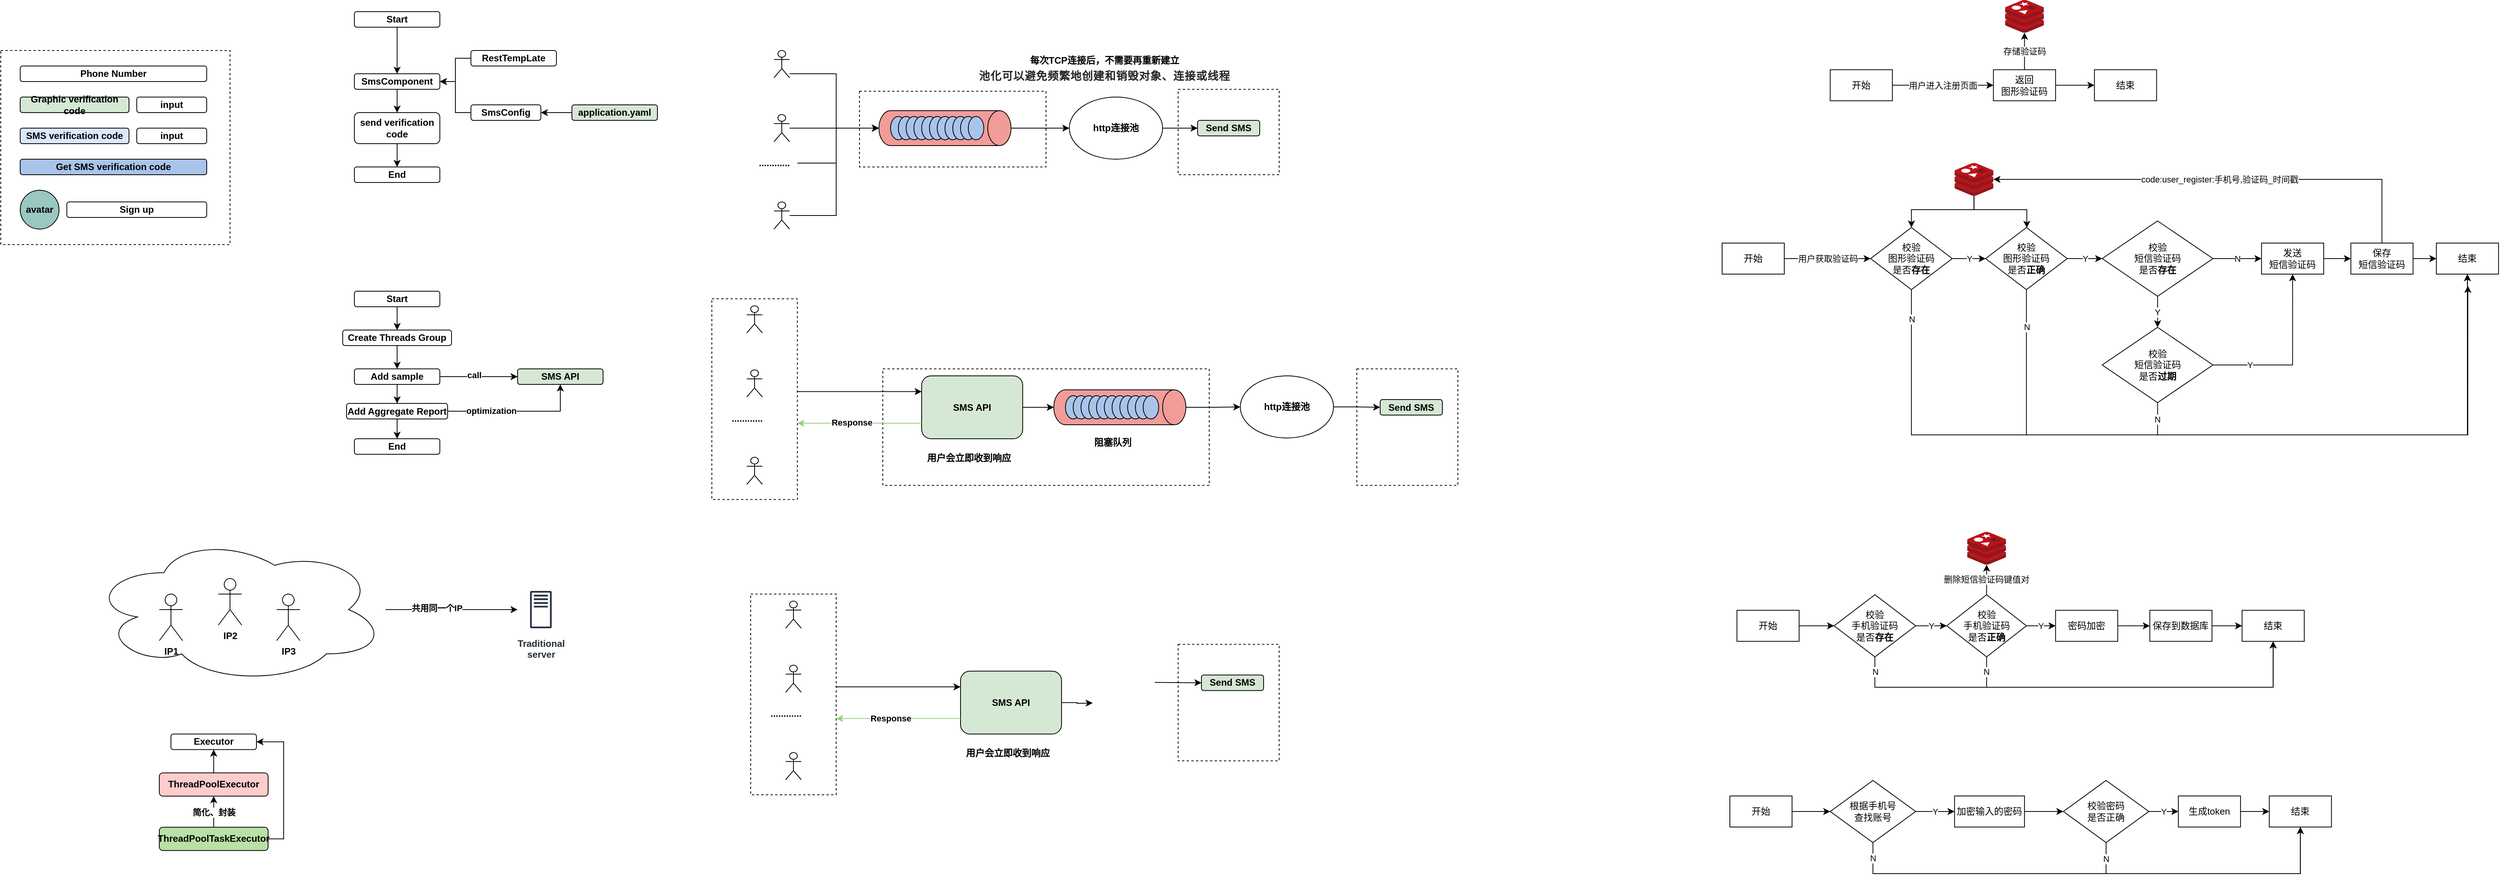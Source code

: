 <mxfile version="26.0.16">
  <diagram name="第 1 页" id="Zz2UkSPPmBgP0uOQ9zLd">
    <mxGraphModel dx="1509" dy="777" grid="1" gridSize="10" guides="1" tooltips="1" connect="1" arrows="1" fold="1" page="1" pageScale="1" pageWidth="2339" pageHeight="3300" math="0" shadow="0">
      <root>
        <mxCell id="0" />
        <mxCell id="1" parent="0" />
        <mxCell id="rMnkufj2_vgxVR4MSpcc-1" value="" style="rounded=0;whiteSpace=wrap;html=1;fillColor=none;dashed=1;fontStyle=1" vertex="1" parent="1">
          <mxGeometry x="1950" y="530" width="130" height="150" as="geometry" />
        </mxCell>
        <mxCell id="rMnkufj2_vgxVR4MSpcc-2" value="" style="rounded=0;whiteSpace=wrap;html=1;fillColor=none;dashed=1;fontStyle=1" vertex="1" parent="1">
          <mxGeometry x="1340" y="530" width="420" height="150" as="geometry" />
        </mxCell>
        <mxCell id="rMnkufj2_vgxVR4MSpcc-3" value="" style="rounded=0;whiteSpace=wrap;html=1;fillColor=none;dashed=1;fontStyle=1" vertex="1" parent="1">
          <mxGeometry x="1310" y="172.5" width="240" height="97.5" as="geometry" />
        </mxCell>
        <mxCell id="rMnkufj2_vgxVR4MSpcc-4" value="" style="rounded=0;whiteSpace=wrap;html=1;fillColor=none;dashed=1;fontStyle=1" vertex="1" parent="1">
          <mxGeometry x="205" y="120" width="295" height="250" as="geometry" />
        </mxCell>
        <mxCell id="rMnkufj2_vgxVR4MSpcc-5" value="Phone Number" style="rounded=1;whiteSpace=wrap;html=1;fillColor=none;fontStyle=1" vertex="1" parent="1">
          <mxGeometry x="230" y="140" width="240" height="20" as="geometry" />
        </mxCell>
        <mxCell id="rMnkufj2_vgxVR4MSpcc-6" value="SMS verification code" style="rounded=1;whiteSpace=wrap;html=1;fillColor=#dae8fc;strokeColor=#000000;fontStyle=1" vertex="1" parent="1">
          <mxGeometry x="230" y="220" width="140" height="20" as="geometry" />
        </mxCell>
        <mxCell id="rMnkufj2_vgxVR4MSpcc-7" value="input" style="rounded=1;whiteSpace=wrap;html=1;fillColor=none;fontStyle=1" vertex="1" parent="1">
          <mxGeometry x="380" y="180" width="90" height="20" as="geometry" />
        </mxCell>
        <mxCell id="rMnkufj2_vgxVR4MSpcc-8" value="Graphic verification code" style="rounded=1;whiteSpace=wrap;html=1;fillColor=#d5e8d4;strokeColor=#000000;fontStyle=1" vertex="1" parent="1">
          <mxGeometry x="230" y="180" width="140" height="20" as="geometry" />
        </mxCell>
        <mxCell id="rMnkufj2_vgxVR4MSpcc-9" value="input" style="rounded=1;whiteSpace=wrap;html=1;fillColor=none;fontStyle=1" vertex="1" parent="1">
          <mxGeometry x="380" y="220" width="90" height="20" as="geometry" />
        </mxCell>
        <mxCell id="rMnkufj2_vgxVR4MSpcc-10" value="Sign up" style="rounded=1;whiteSpace=wrap;html=1;fillColor=none;fontStyle=1" vertex="1" parent="1">
          <mxGeometry x="290" y="315" width="180" height="20" as="geometry" />
        </mxCell>
        <mxCell id="rMnkufj2_vgxVR4MSpcc-11" value="Get SMS verification code" style="rounded=1;whiteSpace=wrap;html=1;fillColor=#A9C4EB;fontStyle=1" vertex="1" parent="1">
          <mxGeometry x="230" y="260" width="240" height="20" as="geometry" />
        </mxCell>
        <mxCell id="rMnkufj2_vgxVR4MSpcc-12" value="avatar" style="ellipse;whiteSpace=wrap;html=1;aspect=fixed;fillColor=#9AC7BF;fontStyle=1" vertex="1" parent="1">
          <mxGeometry x="230" y="300" width="50" height="50" as="geometry" />
        </mxCell>
        <mxCell id="rMnkufj2_vgxVR4MSpcc-13" style="edgeStyle=orthogonalEdgeStyle;rounded=0;orthogonalLoop=1;jettySize=auto;html=1;entryX=1;entryY=0.5;entryDx=0;entryDy=0;fontStyle=1" edge="1" parent="1" source="rMnkufj2_vgxVR4MSpcc-14" target="rMnkufj2_vgxVR4MSpcc-18">
          <mxGeometry relative="1" as="geometry" />
        </mxCell>
        <mxCell id="rMnkufj2_vgxVR4MSpcc-14" value="application.yaml" style="rounded=1;whiteSpace=wrap;html=1;fillColor=#D5E8D4;fontStyle=1" vertex="1" parent="1">
          <mxGeometry x="940" y="190" width="110" height="20" as="geometry" />
        </mxCell>
        <mxCell id="rMnkufj2_vgxVR4MSpcc-15" style="edgeStyle=orthogonalEdgeStyle;rounded=0;orthogonalLoop=1;jettySize=auto;html=1;entryX=1;entryY=0.5;entryDx=0;entryDy=0;fontStyle=1" edge="1" parent="1" source="rMnkufj2_vgxVR4MSpcc-16" target="rMnkufj2_vgxVR4MSpcc-20">
          <mxGeometry relative="1" as="geometry" />
        </mxCell>
        <mxCell id="rMnkufj2_vgxVR4MSpcc-16" value="RestTempLate" style="rounded=1;whiteSpace=wrap;html=1;fillColor=none;fontStyle=1" vertex="1" parent="1">
          <mxGeometry x="810" y="120" width="110" height="20" as="geometry" />
        </mxCell>
        <mxCell id="rMnkufj2_vgxVR4MSpcc-17" style="edgeStyle=orthogonalEdgeStyle;rounded=0;orthogonalLoop=1;jettySize=auto;html=1;entryX=1;entryY=0.5;entryDx=0;entryDy=0;fontStyle=1" edge="1" parent="1" source="rMnkufj2_vgxVR4MSpcc-18" target="rMnkufj2_vgxVR4MSpcc-20">
          <mxGeometry relative="1" as="geometry" />
        </mxCell>
        <mxCell id="rMnkufj2_vgxVR4MSpcc-18" value="SmsConfig" style="rounded=1;whiteSpace=wrap;html=1;fillColor=none;fontStyle=1" vertex="1" parent="1">
          <mxGeometry x="810" y="190" width="90" height="20" as="geometry" />
        </mxCell>
        <mxCell id="rMnkufj2_vgxVR4MSpcc-19" style="edgeStyle=orthogonalEdgeStyle;rounded=0;orthogonalLoop=1;jettySize=auto;html=1;entryX=0.5;entryY=0;entryDx=0;entryDy=0;fontStyle=1" edge="1" parent="1" source="rMnkufj2_vgxVR4MSpcc-20" target="rMnkufj2_vgxVR4MSpcc-24">
          <mxGeometry relative="1" as="geometry" />
        </mxCell>
        <mxCell id="rMnkufj2_vgxVR4MSpcc-20" value="SmsComponent" style="rounded=1;whiteSpace=wrap;html=1;fillColor=none;fontStyle=1" vertex="1" parent="1">
          <mxGeometry x="660" y="150" width="110" height="20" as="geometry" />
        </mxCell>
        <mxCell id="rMnkufj2_vgxVR4MSpcc-21" style="edgeStyle=orthogonalEdgeStyle;rounded=0;orthogonalLoop=1;jettySize=auto;html=1;fontStyle=1" edge="1" parent="1" source="rMnkufj2_vgxVR4MSpcc-22" target="rMnkufj2_vgxVR4MSpcc-20">
          <mxGeometry relative="1" as="geometry" />
        </mxCell>
        <mxCell id="rMnkufj2_vgxVR4MSpcc-22" value="Start" style="rounded=1;whiteSpace=wrap;html=1;fillColor=none;fontStyle=1" vertex="1" parent="1">
          <mxGeometry x="660" y="70" width="110" height="20" as="geometry" />
        </mxCell>
        <mxCell id="rMnkufj2_vgxVR4MSpcc-23" style="edgeStyle=orthogonalEdgeStyle;rounded=0;orthogonalLoop=1;jettySize=auto;html=1;entryX=0.5;entryY=0;entryDx=0;entryDy=0;fontStyle=1" edge="1" parent="1" source="rMnkufj2_vgxVR4MSpcc-24" target="rMnkufj2_vgxVR4MSpcc-25">
          <mxGeometry relative="1" as="geometry" />
        </mxCell>
        <mxCell id="rMnkufj2_vgxVR4MSpcc-24" value="send verification code" style="rounded=1;whiteSpace=wrap;html=1;fillColor=none;fontStyle=1" vertex="1" parent="1">
          <mxGeometry x="660" y="200" width="110" height="40" as="geometry" />
        </mxCell>
        <mxCell id="rMnkufj2_vgxVR4MSpcc-25" value="End" style="rounded=1;whiteSpace=wrap;html=1;fillColor=none;fontStyle=1" vertex="1" parent="1">
          <mxGeometry x="660" y="270" width="110" height="20" as="geometry" />
        </mxCell>
        <mxCell id="rMnkufj2_vgxVR4MSpcc-26" style="edgeStyle=orthogonalEdgeStyle;rounded=0;orthogonalLoop=1;jettySize=auto;html=1;entryX=0.5;entryY=0;entryDx=0;entryDy=0;fontStyle=1" edge="1" parent="1" source="rMnkufj2_vgxVR4MSpcc-27" target="rMnkufj2_vgxVR4MSpcc-33">
          <mxGeometry relative="1" as="geometry" />
        </mxCell>
        <mxCell id="rMnkufj2_vgxVR4MSpcc-27" value="Create Threads Group" style="rounded=1;whiteSpace=wrap;html=1;fillColor=none;fontStyle=1" vertex="1" parent="1">
          <mxGeometry x="645" y="480" width="140" height="20" as="geometry" />
        </mxCell>
        <mxCell id="rMnkufj2_vgxVR4MSpcc-28" style="edgeStyle=orthogonalEdgeStyle;rounded=0;orthogonalLoop=1;jettySize=auto;html=1;fontStyle=1" edge="1" parent="1" source="rMnkufj2_vgxVR4MSpcc-29" target="rMnkufj2_vgxVR4MSpcc-27">
          <mxGeometry relative="1" as="geometry" />
        </mxCell>
        <mxCell id="rMnkufj2_vgxVR4MSpcc-29" value="Start" style="rounded=1;whiteSpace=wrap;html=1;fillColor=none;fontStyle=1" vertex="1" parent="1">
          <mxGeometry x="660" y="430" width="110" height="20" as="geometry" />
        </mxCell>
        <mxCell id="rMnkufj2_vgxVR4MSpcc-30" style="edgeStyle=orthogonalEdgeStyle;rounded=0;orthogonalLoop=1;jettySize=auto;html=1;entryX=0.5;entryY=0;entryDx=0;entryDy=0;fontStyle=1" edge="1" parent="1" source="rMnkufj2_vgxVR4MSpcc-33" target="rMnkufj2_vgxVR4MSpcc-37">
          <mxGeometry relative="1" as="geometry" />
        </mxCell>
        <mxCell id="rMnkufj2_vgxVR4MSpcc-31" style="edgeStyle=orthogonalEdgeStyle;rounded=0;orthogonalLoop=1;jettySize=auto;html=1;fontStyle=1" edge="1" parent="1" source="rMnkufj2_vgxVR4MSpcc-33" target="rMnkufj2_vgxVR4MSpcc-39">
          <mxGeometry relative="1" as="geometry" />
        </mxCell>
        <mxCell id="rMnkufj2_vgxVR4MSpcc-32" value="call" style="edgeLabel;html=1;align=center;verticalAlign=middle;resizable=0;points=[];fontStyle=1" vertex="1" connectable="0" parent="rMnkufj2_vgxVR4MSpcc-31">
          <mxGeometry x="-0.134" y="2" relative="1" as="geometry">
            <mxPoint as="offset" />
          </mxGeometry>
        </mxCell>
        <mxCell id="rMnkufj2_vgxVR4MSpcc-33" value="Add sample" style="rounded=1;whiteSpace=wrap;html=1;fillColor=none;fontStyle=1" vertex="1" parent="1">
          <mxGeometry x="660" y="530" width="110" height="20" as="geometry" />
        </mxCell>
        <mxCell id="rMnkufj2_vgxVR4MSpcc-34" style="edgeStyle=orthogonalEdgeStyle;rounded=0;orthogonalLoop=1;jettySize=auto;html=1;entryX=0.5;entryY=0;entryDx=0;entryDy=0;fontStyle=1" edge="1" parent="1" source="rMnkufj2_vgxVR4MSpcc-37" target="rMnkufj2_vgxVR4MSpcc-38">
          <mxGeometry relative="1" as="geometry" />
        </mxCell>
        <mxCell id="rMnkufj2_vgxVR4MSpcc-35" value="" style="edgeStyle=orthogonalEdgeStyle;rounded=0;orthogonalLoop=1;jettySize=auto;html=1;fontStyle=1" edge="1" parent="1" source="rMnkufj2_vgxVR4MSpcc-37" target="rMnkufj2_vgxVR4MSpcc-39">
          <mxGeometry relative="1" as="geometry" />
        </mxCell>
        <mxCell id="rMnkufj2_vgxVR4MSpcc-36" value="optimization" style="edgeLabel;html=1;align=center;verticalAlign=middle;resizable=0;points=[];fontStyle=1" vertex="1" connectable="0" parent="rMnkufj2_vgxVR4MSpcc-35">
          <mxGeometry x="-0.377" y="1" relative="1" as="geometry">
            <mxPoint as="offset" />
          </mxGeometry>
        </mxCell>
        <mxCell id="rMnkufj2_vgxVR4MSpcc-37" value="Add Aggregate Report" style="rounded=1;whiteSpace=wrap;html=1;fillColor=none;fontStyle=1" vertex="1" parent="1">
          <mxGeometry x="650" y="574.5" width="130" height="20" as="geometry" />
        </mxCell>
        <mxCell id="rMnkufj2_vgxVR4MSpcc-38" value="End" style="rounded=1;whiteSpace=wrap;html=1;fillColor=none;fontStyle=1" vertex="1" parent="1">
          <mxGeometry x="660" y="620" width="110" height="20" as="geometry" />
        </mxCell>
        <mxCell id="rMnkufj2_vgxVR4MSpcc-39" value="SMS API" style="rounded=1;whiteSpace=wrap;html=1;fillColor=#D5E8D4;fontStyle=1" vertex="1" parent="1">
          <mxGeometry x="870" y="530" width="110" height="20" as="geometry" />
        </mxCell>
        <mxCell id="rMnkufj2_vgxVR4MSpcc-40" style="edgeStyle=orthogonalEdgeStyle;rounded=0;orthogonalLoop=1;jettySize=auto;html=1;entryX=0;entryY=0.5;entryDx=0;entryDy=0;fontStyle=1" edge="1" parent="1" source="rMnkufj2_vgxVR4MSpcc-41" target="rMnkufj2_vgxVR4MSpcc-98">
          <mxGeometry relative="1" as="geometry" />
        </mxCell>
        <mxCell id="rMnkufj2_vgxVR4MSpcc-41" value="" style="shape=cylinder3;whiteSpace=wrap;html=1;boundedLbl=1;backgroundOutline=1;size=15;rotation=90;fillColor=#F19C99;fontStyle=1" vertex="1" parent="1">
          <mxGeometry x="1397.5" y="135" width="45" height="170" as="geometry" />
        </mxCell>
        <mxCell id="rMnkufj2_vgxVR4MSpcc-42" value="" style="ellipse;whiteSpace=wrap;html=1;fillColor=#A9C4EB;fontStyle=1" vertex="1" parent="1">
          <mxGeometry x="1350" y="205" width="20" height="30" as="geometry" />
        </mxCell>
        <mxCell id="rMnkufj2_vgxVR4MSpcc-43" value="" style="ellipse;whiteSpace=wrap;html=1;fillColor=#A9C4EB;fontStyle=1" vertex="1" parent="1">
          <mxGeometry x="1360" y="205" width="20" height="30" as="geometry" />
        </mxCell>
        <mxCell id="rMnkufj2_vgxVR4MSpcc-44" value="" style="ellipse;whiteSpace=wrap;html=1;fillColor=#A9C4EB;fontStyle=1" vertex="1" parent="1">
          <mxGeometry x="1370" y="205" width="20" height="30" as="geometry" />
        </mxCell>
        <mxCell id="rMnkufj2_vgxVR4MSpcc-45" value="" style="ellipse;whiteSpace=wrap;html=1;fillColor=#A9C4EB;fontStyle=1" vertex="1" parent="1">
          <mxGeometry x="1380" y="205" width="20" height="30" as="geometry" />
        </mxCell>
        <mxCell id="rMnkufj2_vgxVR4MSpcc-46" value="" style="ellipse;whiteSpace=wrap;html=1;fillColor=#A9C4EB;fontStyle=1" vertex="1" parent="1">
          <mxGeometry x="1390" y="205" width="20" height="30" as="geometry" />
        </mxCell>
        <mxCell id="rMnkufj2_vgxVR4MSpcc-47" value="" style="ellipse;whiteSpace=wrap;html=1;fillColor=#A9C4EB;fontStyle=1" vertex="1" parent="1">
          <mxGeometry x="1400" y="205" width="20" height="30" as="geometry" />
        </mxCell>
        <mxCell id="rMnkufj2_vgxVR4MSpcc-48" value="" style="ellipse;whiteSpace=wrap;html=1;fillColor=#A9C4EB;fontStyle=1" vertex="1" parent="1">
          <mxGeometry x="1410" y="205" width="20" height="30" as="geometry" />
        </mxCell>
        <mxCell id="rMnkufj2_vgxVR4MSpcc-49" value="" style="shape=umlActor;verticalLabelPosition=bottom;verticalAlign=top;html=1;outlineConnect=0;fontStyle=1" vertex="1" parent="1">
          <mxGeometry x="1200" y="202.5" width="20" height="35" as="geometry" />
        </mxCell>
        <mxCell id="rMnkufj2_vgxVR4MSpcc-50" value="" style="shape=umlActor;verticalLabelPosition=bottom;verticalAlign=top;html=1;outlineConnect=0;fontStyle=1" vertex="1" parent="1">
          <mxGeometry x="1200" y="315" width="20" height="35" as="geometry" />
        </mxCell>
        <mxCell id="rMnkufj2_vgxVR4MSpcc-51" value="&lt;span&gt;............&lt;/span&gt;" style="text;html=1;align=center;verticalAlign=middle;resizable=0;points=[];autosize=1;strokeColor=none;fillColor=none;fontStyle=1" vertex="1" parent="1">
          <mxGeometry x="1170" y="250" width="60" height="30" as="geometry" />
        </mxCell>
        <mxCell id="rMnkufj2_vgxVR4MSpcc-52" value="" style="shape=umlActor;verticalLabelPosition=bottom;verticalAlign=top;html=1;outlineConnect=0;fontStyle=1" vertex="1" parent="1">
          <mxGeometry x="1200" y="120" width="20" height="35" as="geometry" />
        </mxCell>
        <mxCell id="rMnkufj2_vgxVR4MSpcc-53" style="edgeStyle=orthogonalEdgeStyle;rounded=0;orthogonalLoop=1;jettySize=auto;html=1;entryX=0.5;entryY=1;entryDx=0;entryDy=0;entryPerimeter=0;fontStyle=1" edge="1" parent="1" source="rMnkufj2_vgxVR4MSpcc-52" target="rMnkufj2_vgxVR4MSpcc-41">
          <mxGeometry relative="1" as="geometry">
            <Array as="points">
              <mxPoint x="1280" y="150" />
              <mxPoint x="1280" y="220" />
            </Array>
          </mxGeometry>
        </mxCell>
        <mxCell id="rMnkufj2_vgxVR4MSpcc-54" style="edgeStyle=orthogonalEdgeStyle;rounded=0;orthogonalLoop=1;jettySize=auto;html=1;entryX=0.5;entryY=1;entryDx=0;entryDy=0;entryPerimeter=0;fontStyle=1" edge="1" parent="1" source="rMnkufj2_vgxVR4MSpcc-49" target="rMnkufj2_vgxVR4MSpcc-41">
          <mxGeometry relative="1" as="geometry" />
        </mxCell>
        <mxCell id="rMnkufj2_vgxVR4MSpcc-55" style="edgeStyle=orthogonalEdgeStyle;rounded=0;orthogonalLoop=1;jettySize=auto;html=1;entryX=0.5;entryY=1;entryDx=0;entryDy=0;entryPerimeter=0;fontStyle=1" edge="1" parent="1" source="rMnkufj2_vgxVR4MSpcc-50" target="rMnkufj2_vgxVR4MSpcc-41">
          <mxGeometry relative="1" as="geometry">
            <Array as="points">
              <mxPoint x="1280" y="333" />
              <mxPoint x="1280" y="220" />
            </Array>
          </mxGeometry>
        </mxCell>
        <mxCell id="rMnkufj2_vgxVR4MSpcc-56" value="" style="ellipse;whiteSpace=wrap;html=1;fillColor=#A9C4EB;fontStyle=1" vertex="1" parent="1">
          <mxGeometry x="1420" y="205" width="20" height="30" as="geometry" />
        </mxCell>
        <mxCell id="rMnkufj2_vgxVR4MSpcc-57" value="" style="ellipse;whiteSpace=wrap;html=1;fillColor=#A9C4EB;fontStyle=1" vertex="1" parent="1">
          <mxGeometry x="1430" y="205" width="20" height="30" as="geometry" />
        </mxCell>
        <mxCell id="rMnkufj2_vgxVR4MSpcc-58" value="" style="ellipse;whiteSpace=wrap;html=1;fillColor=#A9C4EB;fontStyle=1" vertex="1" parent="1">
          <mxGeometry x="1440" y="205" width="20" height="30" as="geometry" />
        </mxCell>
        <mxCell id="rMnkufj2_vgxVR4MSpcc-59" value="" style="ellipse;whiteSpace=wrap;html=1;fillColor=#A9C4EB;fontStyle=1" vertex="1" parent="1">
          <mxGeometry x="1450" y="205" width="20" height="30" as="geometry" />
        </mxCell>
        <mxCell id="rMnkufj2_vgxVR4MSpcc-60" style="edgeStyle=orthogonalEdgeStyle;rounded=0;orthogonalLoop=1;jettySize=auto;html=1;entryX=0.5;entryY=1;entryDx=0;entryDy=0;entryPerimeter=0;fontStyle=1" edge="1" parent="1" source="rMnkufj2_vgxVR4MSpcc-51" target="rMnkufj2_vgxVR4MSpcc-41">
          <mxGeometry relative="1" as="geometry">
            <Array as="points">
              <mxPoint x="1280" y="265" />
              <mxPoint x="1280" y="220" />
            </Array>
          </mxGeometry>
        </mxCell>
        <mxCell id="rMnkufj2_vgxVR4MSpcc-61" value="Send SMS" style="rounded=1;whiteSpace=wrap;html=1;fillColor=#D5E8D4;fontStyle=1" vertex="1" parent="1">
          <mxGeometry x="1980" y="569.5" width="80" height="20" as="geometry" />
        </mxCell>
        <mxCell id="rMnkufj2_vgxVR4MSpcc-62" value="SMS API" style="rounded=1;whiteSpace=wrap;html=1;fillColor=#D5E8D4;fontStyle=1" vertex="1" parent="1">
          <mxGeometry x="1390" y="539" width="130" height="81" as="geometry" />
        </mxCell>
        <mxCell id="rMnkufj2_vgxVR4MSpcc-63" value="" style="group;fontStyle=1" vertex="1" connectable="0" parent="1">
          <mxGeometry x="1560" y="557" width="170" height="45" as="geometry" />
        </mxCell>
        <mxCell id="rMnkufj2_vgxVR4MSpcc-64" value="" style="shape=cylinder3;whiteSpace=wrap;html=1;boundedLbl=1;backgroundOutline=1;size=15;rotation=90;fillColor=#F19C99;fontStyle=1" vertex="1" parent="rMnkufj2_vgxVR4MSpcc-63">
          <mxGeometry x="62.5" y="-62.5" width="45" height="170" as="geometry" />
        </mxCell>
        <mxCell id="rMnkufj2_vgxVR4MSpcc-65" value="" style="ellipse;whiteSpace=wrap;html=1;fillColor=#A9C4EB;fontStyle=1" vertex="1" parent="rMnkufj2_vgxVR4MSpcc-63">
          <mxGeometry x="15" y="7.5" width="20" height="30" as="geometry" />
        </mxCell>
        <mxCell id="rMnkufj2_vgxVR4MSpcc-66" value="" style="ellipse;whiteSpace=wrap;html=1;fillColor=#A9C4EB;fontStyle=1" vertex="1" parent="rMnkufj2_vgxVR4MSpcc-63">
          <mxGeometry x="25" y="7.5" width="20" height="30" as="geometry" />
        </mxCell>
        <mxCell id="rMnkufj2_vgxVR4MSpcc-67" value="" style="ellipse;whiteSpace=wrap;html=1;fillColor=#A9C4EB;fontStyle=1" vertex="1" parent="rMnkufj2_vgxVR4MSpcc-63">
          <mxGeometry x="35" y="7.5" width="20" height="30" as="geometry" />
        </mxCell>
        <mxCell id="rMnkufj2_vgxVR4MSpcc-68" value="" style="ellipse;whiteSpace=wrap;html=1;fillColor=#A9C4EB;fontStyle=1" vertex="1" parent="rMnkufj2_vgxVR4MSpcc-63">
          <mxGeometry x="45" y="7.5" width="20" height="30" as="geometry" />
        </mxCell>
        <mxCell id="rMnkufj2_vgxVR4MSpcc-69" value="" style="ellipse;whiteSpace=wrap;html=1;fillColor=#A9C4EB;fontStyle=1" vertex="1" parent="rMnkufj2_vgxVR4MSpcc-63">
          <mxGeometry x="55" y="7.5" width="20" height="30" as="geometry" />
        </mxCell>
        <mxCell id="rMnkufj2_vgxVR4MSpcc-70" value="" style="ellipse;whiteSpace=wrap;html=1;fillColor=#A9C4EB;fontStyle=1" vertex="1" parent="rMnkufj2_vgxVR4MSpcc-63">
          <mxGeometry x="65" y="7.5" width="20" height="30" as="geometry" />
        </mxCell>
        <mxCell id="rMnkufj2_vgxVR4MSpcc-71" value="" style="ellipse;whiteSpace=wrap;html=1;fillColor=#A9C4EB;fontStyle=1" vertex="1" parent="rMnkufj2_vgxVR4MSpcc-63">
          <mxGeometry x="75" y="7.5" width="20" height="30" as="geometry" />
        </mxCell>
        <mxCell id="rMnkufj2_vgxVR4MSpcc-72" value="" style="ellipse;whiteSpace=wrap;html=1;fillColor=#A9C4EB;fontStyle=1" vertex="1" parent="rMnkufj2_vgxVR4MSpcc-63">
          <mxGeometry x="85" y="7.5" width="20" height="30" as="geometry" />
        </mxCell>
        <mxCell id="rMnkufj2_vgxVR4MSpcc-73" value="" style="ellipse;whiteSpace=wrap;html=1;fillColor=#A9C4EB;fontStyle=1" vertex="1" parent="rMnkufj2_vgxVR4MSpcc-63">
          <mxGeometry x="95" y="7.5" width="20" height="30" as="geometry" />
        </mxCell>
        <mxCell id="rMnkufj2_vgxVR4MSpcc-74" value="" style="ellipse;whiteSpace=wrap;html=1;fillColor=#A9C4EB;fontStyle=1" vertex="1" parent="rMnkufj2_vgxVR4MSpcc-63">
          <mxGeometry x="105" y="7.5" width="20" height="30" as="geometry" />
        </mxCell>
        <mxCell id="rMnkufj2_vgxVR4MSpcc-75" value="" style="ellipse;whiteSpace=wrap;html=1;fillColor=#A9C4EB;fontStyle=1" vertex="1" parent="rMnkufj2_vgxVR4MSpcc-63">
          <mxGeometry x="115" y="7.5" width="20" height="30" as="geometry" />
        </mxCell>
        <mxCell id="rMnkufj2_vgxVR4MSpcc-76" value="" style="group;fontStyle=1" vertex="1" connectable="0" parent="1">
          <mxGeometry x="1120" y="439.75" width="110" height="258.5" as="geometry" />
        </mxCell>
        <mxCell id="rMnkufj2_vgxVR4MSpcc-77" value="" style="shape=umlActor;verticalLabelPosition=bottom;verticalAlign=top;html=1;outlineConnect=0;fontStyle=1" vertex="1" parent="rMnkufj2_vgxVR4MSpcc-76">
          <mxGeometry x="45" y="91.5" width="20" height="35" as="geometry" />
        </mxCell>
        <mxCell id="rMnkufj2_vgxVR4MSpcc-78" value="" style="shape=umlActor;verticalLabelPosition=bottom;verticalAlign=top;html=1;outlineConnect=0;fontStyle=1" vertex="1" parent="rMnkufj2_vgxVR4MSpcc-76">
          <mxGeometry x="45" y="204" width="20" height="35" as="geometry" />
        </mxCell>
        <mxCell id="rMnkufj2_vgxVR4MSpcc-79" value="&lt;span&gt;............&lt;/span&gt;" style="text;html=1;align=center;verticalAlign=middle;resizable=0;points=[];autosize=1;strokeColor=none;fillColor=none;fontStyle=1" vertex="1" parent="rMnkufj2_vgxVR4MSpcc-76">
          <mxGeometry x="15" y="139" width="60" height="30" as="geometry" />
        </mxCell>
        <mxCell id="rMnkufj2_vgxVR4MSpcc-80" value="" style="shape=umlActor;verticalLabelPosition=bottom;verticalAlign=top;html=1;outlineConnect=0;fontStyle=1" vertex="1" parent="rMnkufj2_vgxVR4MSpcc-76">
          <mxGeometry x="45" y="9" width="20" height="35" as="geometry" />
        </mxCell>
        <mxCell id="rMnkufj2_vgxVR4MSpcc-81" value="" style="rounded=0;whiteSpace=wrap;html=1;fillColor=none;dashed=1;fontStyle=1" vertex="1" parent="rMnkufj2_vgxVR4MSpcc-76">
          <mxGeometry width="110" height="258.5" as="geometry" />
        </mxCell>
        <mxCell id="rMnkufj2_vgxVR4MSpcc-82" style="edgeStyle=orthogonalEdgeStyle;rounded=0;orthogonalLoop=1;jettySize=auto;html=1;entryX=0;entryY=0.25;entryDx=0;entryDy=0;fontStyle=1" edge="1" parent="1" source="rMnkufj2_vgxVR4MSpcc-81" target="rMnkufj2_vgxVR4MSpcc-62">
          <mxGeometry relative="1" as="geometry">
            <Array as="points">
              <mxPoint x="1310" y="560" />
            </Array>
          </mxGeometry>
        </mxCell>
        <mxCell id="rMnkufj2_vgxVR4MSpcc-83" style="edgeStyle=orthogonalEdgeStyle;rounded=0;orthogonalLoop=1;jettySize=auto;html=1;strokeColor=#97D077;fontStyle=1" edge="1" parent="1" source="rMnkufj2_vgxVR4MSpcc-62">
          <mxGeometry relative="1" as="geometry">
            <mxPoint x="1230" y="600" as="targetPoint" />
            <Array as="points">
              <mxPoint x="1230" y="600" />
            </Array>
          </mxGeometry>
        </mxCell>
        <mxCell id="rMnkufj2_vgxVR4MSpcc-84" value="Response" style="edgeLabel;html=1;align=center;verticalAlign=middle;resizable=0;points=[];fontStyle=1" vertex="1" connectable="0" parent="rMnkufj2_vgxVR4MSpcc-83">
          <mxGeometry x="0.134" y="-1" relative="1" as="geometry">
            <mxPoint as="offset" />
          </mxGeometry>
        </mxCell>
        <mxCell id="rMnkufj2_vgxVR4MSpcc-85" value="用户会立即收到响应" style="text;html=1;align=left;verticalAlign=middle;resizable=0;points=[];autosize=1;strokeColor=none;fillColor=none;fontStyle=1" vertex="1" parent="1">
          <mxGeometry x="1395" y="630" width="130" height="30" as="geometry" />
        </mxCell>
        <mxCell id="rMnkufj2_vgxVR4MSpcc-86" style="edgeStyle=orthogonalEdgeStyle;rounded=0;orthogonalLoop=1;jettySize=auto;html=1;entryX=0.5;entryY=1;entryDx=0;entryDy=0;entryPerimeter=0;fontStyle=1" edge="1" parent="1" source="rMnkufj2_vgxVR4MSpcc-62" target="rMnkufj2_vgxVR4MSpcc-64">
          <mxGeometry relative="1" as="geometry" />
        </mxCell>
        <mxCell id="rMnkufj2_vgxVR4MSpcc-87" value="阻塞队列" style="text;html=1;align=left;verticalAlign=middle;resizable=0;points=[];autosize=1;strokeColor=none;fillColor=none;fontStyle=1" vertex="1" parent="1">
          <mxGeometry x="1610" y="610" width="70" height="30" as="geometry" />
        </mxCell>
        <mxCell id="rMnkufj2_vgxVR4MSpcc-88" value="&lt;div class=&quot;lake-content&quot;&gt;&lt;span class=&quot;ne-text&quot;&gt;Executor&lt;/span&gt;&lt;/div&gt;" style="rounded=1;whiteSpace=wrap;html=1;fillColor=none;fontStyle=1" vertex="1" parent="1">
          <mxGeometry x="424" y="1000.25" width="110" height="20" as="geometry" />
        </mxCell>
        <mxCell id="rMnkufj2_vgxVR4MSpcc-89" value="" style="edgeStyle=orthogonalEdgeStyle;rounded=0;orthogonalLoop=1;jettySize=auto;html=1;fontStyle=1" edge="1" parent="1" source="rMnkufj2_vgxVR4MSpcc-92" target="rMnkufj2_vgxVR4MSpcc-94">
          <mxGeometry relative="1" as="geometry" />
        </mxCell>
        <mxCell id="rMnkufj2_vgxVR4MSpcc-90" value="简化、封装" style="edgeLabel;html=1;align=center;verticalAlign=middle;resizable=0;points=[];fontStyle=1" vertex="1" connectable="0" parent="rMnkufj2_vgxVR4MSpcc-89">
          <mxGeometry x="-0.017" relative="1" as="geometry">
            <mxPoint as="offset" />
          </mxGeometry>
        </mxCell>
        <mxCell id="rMnkufj2_vgxVR4MSpcc-91" style="edgeStyle=orthogonalEdgeStyle;rounded=0;orthogonalLoop=1;jettySize=auto;html=1;entryX=1;entryY=0.5;entryDx=0;entryDy=0;fontStyle=1" edge="1" parent="1" source="rMnkufj2_vgxVR4MSpcc-92" target="rMnkufj2_vgxVR4MSpcc-88">
          <mxGeometry relative="1" as="geometry">
            <Array as="points">
              <mxPoint x="569" y="1135.25" />
              <mxPoint x="569" y="1010.25" />
            </Array>
          </mxGeometry>
        </mxCell>
        <mxCell id="rMnkufj2_vgxVR4MSpcc-92" value="&lt;div class=&quot;lake-content&quot;&gt;&lt;div class=&quot;lake-content&quot;&gt;&lt;div class=&quot;lake-content&quot;&gt;&lt;span class=&quot;ne-text&quot;&gt;ThreadPoolTaskExecutor&lt;/span&gt;&lt;/div&gt;&lt;/div&gt;&lt;/div&gt;" style="rounded=1;whiteSpace=wrap;html=1;fillColor=#B9E0A5;fontStyle=1" vertex="1" parent="1">
          <mxGeometry x="409" y="1120.25" width="140" height="30" as="geometry" />
        </mxCell>
        <mxCell id="rMnkufj2_vgxVR4MSpcc-93" value="" style="edgeStyle=orthogonalEdgeStyle;rounded=0;orthogonalLoop=1;jettySize=auto;html=1;fontStyle=1" edge="1" parent="1" source="rMnkufj2_vgxVR4MSpcc-94" target="rMnkufj2_vgxVR4MSpcc-88">
          <mxGeometry relative="1" as="geometry" />
        </mxCell>
        <mxCell id="rMnkufj2_vgxVR4MSpcc-94" value="&lt;div class=&quot;lake-content&quot;&gt;&lt;div class=&quot;lake-content&quot;&gt;&lt;span class=&quot;ne-text&quot;&gt;ThreadPoolExecutor&lt;/span&gt;&lt;/div&gt;&lt;/div&gt;" style="rounded=1;whiteSpace=wrap;html=1;fillColor=#FFCCCC;fontStyle=1" vertex="1" parent="1">
          <mxGeometry x="409" y="1050.25" width="140" height="30" as="geometry" />
        </mxCell>
        <mxCell id="rMnkufj2_vgxVR4MSpcc-95" value="" style="rounded=0;whiteSpace=wrap;html=1;fillColor=none;dashed=1;fontStyle=1" vertex="1" parent="1">
          <mxGeometry x="1720" y="170" width="130" height="110" as="geometry" />
        </mxCell>
        <mxCell id="rMnkufj2_vgxVR4MSpcc-96" value="Send SMS" style="rounded=1;whiteSpace=wrap;html=1;fillColor=#D5E8D4;fontStyle=1" vertex="1" parent="1">
          <mxGeometry x="1745" y="210" width="80" height="20" as="geometry" />
        </mxCell>
        <mxCell id="rMnkufj2_vgxVR4MSpcc-97" style="edgeStyle=orthogonalEdgeStyle;rounded=0;orthogonalLoop=1;jettySize=auto;html=1;entryX=0;entryY=0.5;entryDx=0;entryDy=0;fontStyle=1" edge="1" parent="1" source="rMnkufj2_vgxVR4MSpcc-98" target="rMnkufj2_vgxVR4MSpcc-96">
          <mxGeometry relative="1" as="geometry" />
        </mxCell>
        <mxCell id="rMnkufj2_vgxVR4MSpcc-98" value="http连接池" style="ellipse;whiteSpace=wrap;html=1;fillColor=none;fontStyle=1" vertex="1" parent="1">
          <mxGeometry x="1580" y="180" width="120" height="80" as="geometry" />
        </mxCell>
        <mxCell id="rMnkufj2_vgxVR4MSpcc-99" value="每次TCP连接后，不需要再重新建立&lt;div&gt;&lt;span style=&quot;font-size: 14px; color: rgb(38, 38, 38); line-height: 1.74; letter-spacing: 0.05em; outline-style: none; overflow-wrap: break-word;&quot;&gt;池化可以避免频繁地创建和销毁对象、连接或线程&lt;/span&gt;&lt;br&gt;&lt;/div&gt;" style="text;html=1;align=center;verticalAlign=middle;resizable=0;points=[];autosize=1;strokeColor=none;fillColor=none;fontStyle=1" vertex="1" parent="1">
          <mxGeometry x="1450" y="120" width="350" height="50" as="geometry" />
        </mxCell>
        <mxCell id="rMnkufj2_vgxVR4MSpcc-100" style="edgeStyle=orthogonalEdgeStyle;rounded=0;orthogonalLoop=1;jettySize=auto;html=1;entryX=0;entryY=0.5;entryDx=0;entryDy=0;fontStyle=1" edge="1" parent="1" source="rMnkufj2_vgxVR4MSpcc-101" target="rMnkufj2_vgxVR4MSpcc-61">
          <mxGeometry relative="1" as="geometry" />
        </mxCell>
        <mxCell id="rMnkufj2_vgxVR4MSpcc-101" value="http连接池" style="ellipse;whiteSpace=wrap;html=1;fillColor=none;fontStyle=1" vertex="1" parent="1">
          <mxGeometry x="1800" y="539" width="120" height="80" as="geometry" />
        </mxCell>
        <mxCell id="rMnkufj2_vgxVR4MSpcc-102" style="edgeStyle=orthogonalEdgeStyle;rounded=0;orthogonalLoop=1;jettySize=auto;html=1;fontStyle=1" edge="1" parent="1" source="rMnkufj2_vgxVR4MSpcc-64" target="rMnkufj2_vgxVR4MSpcc-101">
          <mxGeometry relative="1" as="geometry" />
        </mxCell>
        <mxCell id="rMnkufj2_vgxVR4MSpcc-103" style="edgeStyle=orthogonalEdgeStyle;rounded=0;orthogonalLoop=1;jettySize=auto;html=1;fontStyle=1" edge="1" parent="1" source="rMnkufj2_vgxVR4MSpcc-105" target="rMnkufj2_vgxVR4MSpcc-107">
          <mxGeometry relative="1" as="geometry" />
        </mxCell>
        <mxCell id="rMnkufj2_vgxVR4MSpcc-104" value="共用同一个IP" style="edgeLabel;html=1;align=center;verticalAlign=middle;resizable=0;points=[];fontStyle=1" vertex="1" connectable="0" parent="rMnkufj2_vgxVR4MSpcc-103">
          <mxGeometry x="-0.222" y="2" relative="1" as="geometry">
            <mxPoint as="offset" />
          </mxGeometry>
        </mxCell>
        <mxCell id="rMnkufj2_vgxVR4MSpcc-105" value="" style="ellipse;shape=cloud;whiteSpace=wrap;html=1;fillColor=none;fontStyle=1" vertex="1" parent="1">
          <mxGeometry x="320" y="745" width="380" height="190" as="geometry" />
        </mxCell>
        <mxCell id="rMnkufj2_vgxVR4MSpcc-106" value="IP3" style="shape=umlActor;verticalLabelPosition=bottom;verticalAlign=top;html=1;outlineConnect=0;fontStyle=1" vertex="1" parent="1">
          <mxGeometry x="560" y="820" width="30" height="60" as="geometry" />
        </mxCell>
        <mxCell id="rMnkufj2_vgxVR4MSpcc-107" value="Traditional&#xa;server" style="sketch=0;outlineConnect=0;fontColor=#232F3E;gradientColor=none;strokeColor=#232F3E;fillColor=#ffffff;dashed=0;verticalLabelPosition=bottom;verticalAlign=top;align=center;html=1;fontSize=12;fontStyle=1;aspect=fixed;shape=mxgraph.aws4.resourceIcon;resIcon=mxgraph.aws4.traditional_server;" vertex="1" parent="1">
          <mxGeometry x="870" y="810" width="60" height="60" as="geometry" />
        </mxCell>
        <mxCell id="rMnkufj2_vgxVR4MSpcc-108" value="IP1" style="shape=umlActor;verticalLabelPosition=bottom;verticalAlign=top;html=1;outlineConnect=0;fontStyle=1" vertex="1" parent="1">
          <mxGeometry x="409" y="820" width="30" height="60" as="geometry" />
        </mxCell>
        <mxCell id="rMnkufj2_vgxVR4MSpcc-109" value="IP2" style="shape=umlActor;verticalLabelPosition=bottom;verticalAlign=top;html=1;outlineConnect=0;fontStyle=1" vertex="1" parent="1">
          <mxGeometry x="485" y="800" width="30" height="60" as="geometry" />
        </mxCell>
        <mxCell id="rMnkufj2_vgxVR4MSpcc-110" value="用户进入注册页面" style="edgeStyle=orthogonalEdgeStyle;rounded=0;orthogonalLoop=1;jettySize=auto;html=1;" edge="1" parent="1" source="rMnkufj2_vgxVR4MSpcc-111" target="rMnkufj2_vgxVR4MSpcc-114">
          <mxGeometry relative="1" as="geometry" />
        </mxCell>
        <mxCell id="rMnkufj2_vgxVR4MSpcc-111" value="开始" style="rounded=0;whiteSpace=wrap;html=1;fillColor=none;" vertex="1" parent="1">
          <mxGeometry x="2559.12" y="144.78" width="80" height="40" as="geometry" />
        </mxCell>
        <mxCell id="rMnkufj2_vgxVR4MSpcc-112" value="" style="edgeStyle=orthogonalEdgeStyle;rounded=0;orthogonalLoop=1;jettySize=auto;html=1;" edge="1" parent="1" source="rMnkufj2_vgxVR4MSpcc-114" target="rMnkufj2_vgxVR4MSpcc-115">
          <mxGeometry relative="1" as="geometry" />
        </mxCell>
        <mxCell id="rMnkufj2_vgxVR4MSpcc-113" value="存储验证码" style="edgeStyle=orthogonalEdgeStyle;rounded=0;orthogonalLoop=1;jettySize=auto;html=1;" edge="1" parent="1" source="rMnkufj2_vgxVR4MSpcc-114" target="rMnkufj2_vgxVR4MSpcc-126">
          <mxGeometry relative="1" as="geometry" />
        </mxCell>
        <mxCell id="rMnkufj2_vgxVR4MSpcc-114" value="返回&lt;br&gt;图形验证码" style="rounded=0;whiteSpace=wrap;html=1;fillColor=none;" vertex="1" parent="1">
          <mxGeometry x="2769.12" y="144.78" width="80" height="40" as="geometry" />
        </mxCell>
        <mxCell id="rMnkufj2_vgxVR4MSpcc-115" value="结束" style="rounded=0;whiteSpace=wrap;html=1;fillColor=none;" vertex="1" parent="1">
          <mxGeometry x="2899.12" y="144.78" width="80" height="40" as="geometry" />
        </mxCell>
        <mxCell id="rMnkufj2_vgxVR4MSpcc-116" value="用户获取验证码" style="edgeStyle=orthogonalEdgeStyle;rounded=0;orthogonalLoop=1;jettySize=auto;html=1;" edge="1" parent="1" source="rMnkufj2_vgxVR4MSpcc-117" target="rMnkufj2_vgxVR4MSpcc-132">
          <mxGeometry relative="1" as="geometry">
            <mxPoint x="2549.12" y="275" as="targetPoint" />
          </mxGeometry>
        </mxCell>
        <mxCell id="rMnkufj2_vgxVR4MSpcc-117" value="开始" style="rounded=0;whiteSpace=wrap;html=1;fillColor=none;" vertex="1" parent="1">
          <mxGeometry x="2420" y="368" width="80" height="40" as="geometry" />
        </mxCell>
        <mxCell id="rMnkufj2_vgxVR4MSpcc-118" value="N" style="edgeStyle=orthogonalEdgeStyle;rounded=0;orthogonalLoop=1;jettySize=auto;html=1;" edge="1" parent="1" source="rMnkufj2_vgxVR4MSpcc-120" target="rMnkufj2_vgxVR4MSpcc-133">
          <mxGeometry x="-0.9" relative="1" as="geometry">
            <Array as="points">
              <mxPoint x="2811.12" y="615" />
              <mxPoint x="3379.12" y="615" />
            </Array>
            <mxPoint as="offset" />
          </mxGeometry>
        </mxCell>
        <mxCell id="rMnkufj2_vgxVR4MSpcc-119" value="Y" style="edgeStyle=orthogonalEdgeStyle;rounded=0;orthogonalLoop=1;jettySize=auto;html=1;" edge="1" parent="1" source="rMnkufj2_vgxVR4MSpcc-120" target="rMnkufj2_vgxVR4MSpcc-136">
          <mxGeometry relative="1" as="geometry" />
        </mxCell>
        <mxCell id="rMnkufj2_vgxVR4MSpcc-120" value="校验&lt;br&gt;图形验证码&lt;br&gt;是否&lt;b&gt;正确&lt;/b&gt;" style="rhombus;whiteSpace=wrap;html=1;" vertex="1" parent="1">
          <mxGeometry x="2759.12" y="348" width="105" height="80" as="geometry" />
        </mxCell>
        <mxCell id="rMnkufj2_vgxVR4MSpcc-121" style="edgeStyle=orthogonalEdgeStyle;rounded=0;orthogonalLoop=1;jettySize=auto;html=1;" edge="1" parent="1" source="rMnkufj2_vgxVR4MSpcc-122" target="rMnkufj2_vgxVR4MSpcc-125">
          <mxGeometry relative="1" as="geometry" />
        </mxCell>
        <mxCell id="rMnkufj2_vgxVR4MSpcc-122" value="发送&lt;br&gt;短信验证码" style="rounded=0;whiteSpace=wrap;html=1;fillColor=none;" vertex="1" parent="1">
          <mxGeometry x="3114.12" y="368" width="80" height="40" as="geometry" />
        </mxCell>
        <mxCell id="rMnkufj2_vgxVR4MSpcc-123" style="edgeStyle=orthogonalEdgeStyle;rounded=0;orthogonalLoop=1;jettySize=auto;html=1;" edge="1" parent="1" source="rMnkufj2_vgxVR4MSpcc-125" target="rMnkufj2_vgxVR4MSpcc-133">
          <mxGeometry relative="1" as="geometry" />
        </mxCell>
        <mxCell id="rMnkufj2_vgxVR4MSpcc-124" value="code:user_register:手机号,验证码_时间戳" style="edgeStyle=orthogonalEdgeStyle;rounded=0;orthogonalLoop=1;jettySize=auto;html=1;" edge="1" parent="1" source="rMnkufj2_vgxVR4MSpcc-125" target="rMnkufj2_vgxVR4MSpcc-129">
          <mxGeometry relative="1" as="geometry">
            <Array as="points">
              <mxPoint x="3269.12" y="286" />
            </Array>
          </mxGeometry>
        </mxCell>
        <mxCell id="rMnkufj2_vgxVR4MSpcc-125" value="保存&lt;br&gt;短信验证码" style="rounded=0;whiteSpace=wrap;html=1;fillColor=none;" vertex="1" parent="1">
          <mxGeometry x="3229.12" y="368" width="80" height="40" as="geometry" />
        </mxCell>
        <mxCell id="rMnkufj2_vgxVR4MSpcc-126" value="" style="image;sketch=0;aspect=fixed;html=1;points=[];align=center;fontSize=12;image=img/lib/mscae/Cache_Redis_Product.svg;" vertex="1" parent="1">
          <mxGeometry x="2784.12" y="55" width="50" height="42" as="geometry" />
        </mxCell>
        <mxCell id="rMnkufj2_vgxVR4MSpcc-127" style="edgeStyle=orthogonalEdgeStyle;rounded=0;orthogonalLoop=1;jettySize=auto;html=1;" edge="1" parent="1" source="rMnkufj2_vgxVR4MSpcc-129" target="rMnkufj2_vgxVR4MSpcc-120">
          <mxGeometry relative="1" as="geometry">
            <Array as="points">
              <mxPoint x="2744.12" y="325" />
              <mxPoint x="2812.12" y="325" />
            </Array>
          </mxGeometry>
        </mxCell>
        <mxCell id="rMnkufj2_vgxVR4MSpcc-128" style="edgeStyle=orthogonalEdgeStyle;rounded=0;orthogonalLoop=1;jettySize=auto;html=1;entryX=0.5;entryY=0;entryDx=0;entryDy=0;" edge="1" parent="1" source="rMnkufj2_vgxVR4MSpcc-129" target="rMnkufj2_vgxVR4MSpcc-132">
          <mxGeometry relative="1" as="geometry">
            <Array as="points">
              <mxPoint x="2744.12" y="325" />
              <mxPoint x="2664.12" y="325" />
            </Array>
          </mxGeometry>
        </mxCell>
        <mxCell id="rMnkufj2_vgxVR4MSpcc-129" value="" style="image;sketch=0;aspect=fixed;html=1;points=[];align=center;fontSize=12;image=img/lib/mscae/Cache_Redis_Product.svg;" vertex="1" parent="1">
          <mxGeometry x="2719.12" y="265" width="50" height="42" as="geometry" />
        </mxCell>
        <mxCell id="rMnkufj2_vgxVR4MSpcc-130" value="Y" style="edgeStyle=orthogonalEdgeStyle;rounded=0;orthogonalLoop=1;jettySize=auto;html=1;" edge="1" parent="1" source="rMnkufj2_vgxVR4MSpcc-132" target="rMnkufj2_vgxVR4MSpcc-120">
          <mxGeometry relative="1" as="geometry" />
        </mxCell>
        <mxCell id="rMnkufj2_vgxVR4MSpcc-131" value="N" style="edgeStyle=orthogonalEdgeStyle;rounded=0;orthogonalLoop=1;jettySize=auto;html=1;" edge="1" parent="1" source="rMnkufj2_vgxVR4MSpcc-132">
          <mxGeometry x="-0.93" relative="1" as="geometry">
            <mxPoint x="2664.123" y="442.987" as="sourcePoint" />
            <mxPoint x="3379.64" y="423" as="targetPoint" />
            <Array as="points">
              <mxPoint x="2663.12" y="615" />
              <mxPoint x="3379.12" y="615" />
            </Array>
            <mxPoint as="offset" />
          </mxGeometry>
        </mxCell>
        <mxCell id="rMnkufj2_vgxVR4MSpcc-132" value="校验&lt;br&gt;图形验证码&lt;br&gt;是否&lt;b&gt;存在&lt;/b&gt;" style="rhombus;whiteSpace=wrap;html=1;" vertex="1" parent="1">
          <mxGeometry x="2611.12" y="348" width="105" height="80" as="geometry" />
        </mxCell>
        <mxCell id="rMnkufj2_vgxVR4MSpcc-133" value="结束" style="rounded=0;whiteSpace=wrap;html=1;fillColor=none;" vertex="1" parent="1">
          <mxGeometry x="3339.12" y="368" width="80" height="40" as="geometry" />
        </mxCell>
        <mxCell id="rMnkufj2_vgxVR4MSpcc-134" value="Y" style="edgeStyle=orthogonalEdgeStyle;rounded=0;orthogonalLoop=1;jettySize=auto;html=1;" edge="1" parent="1" source="rMnkufj2_vgxVR4MSpcc-136" target="rMnkufj2_vgxVR4MSpcc-139">
          <mxGeometry relative="1" as="geometry" />
        </mxCell>
        <mxCell id="rMnkufj2_vgxVR4MSpcc-135" value="N" style="edgeStyle=orthogonalEdgeStyle;rounded=0;orthogonalLoop=1;jettySize=auto;html=1;" edge="1" parent="1" source="rMnkufj2_vgxVR4MSpcc-136" target="rMnkufj2_vgxVR4MSpcc-122">
          <mxGeometry relative="1" as="geometry" />
        </mxCell>
        <mxCell id="rMnkufj2_vgxVR4MSpcc-136" value="校验&lt;br&gt;短信验证码&lt;br&gt;是否&lt;b&gt;存在&lt;/b&gt;" style="rhombus;whiteSpace=wrap;html=1;" vertex="1" parent="1">
          <mxGeometry x="2909.12" y="339.5" width="142.5" height="97" as="geometry" />
        </mxCell>
        <mxCell id="rMnkufj2_vgxVR4MSpcc-137" value="N" style="edgeStyle=orthogonalEdgeStyle;rounded=0;orthogonalLoop=1;jettySize=auto;html=1;entryX=0.5;entryY=1;entryDx=0;entryDy=0;" edge="1" parent="1" source="rMnkufj2_vgxVR4MSpcc-139" target="rMnkufj2_vgxVR4MSpcc-133">
          <mxGeometry x="-0.933" relative="1" as="geometry">
            <Array as="points">
              <mxPoint x="2980.12" y="615" />
              <mxPoint x="3379.12" y="615" />
            </Array>
            <mxPoint as="offset" />
          </mxGeometry>
        </mxCell>
        <mxCell id="rMnkufj2_vgxVR4MSpcc-138" value="Y" style="edgeStyle=orthogonalEdgeStyle;rounded=0;orthogonalLoop=1;jettySize=auto;html=1;entryX=0.5;entryY=1;entryDx=0;entryDy=0;" edge="1" parent="1" source="rMnkufj2_vgxVR4MSpcc-139" target="rMnkufj2_vgxVR4MSpcc-122">
          <mxGeometry x="-0.567" relative="1" as="geometry">
            <mxPoint as="offset" />
          </mxGeometry>
        </mxCell>
        <mxCell id="rMnkufj2_vgxVR4MSpcc-139" value="校验&lt;br&gt;短信验证码&lt;br&gt;是否&lt;b&gt;过期&lt;/b&gt;" style="rhombus;whiteSpace=wrap;html=1;" vertex="1" parent="1">
          <mxGeometry x="2909.12" y="476.5" width="142.5" height="97" as="geometry" />
        </mxCell>
        <mxCell id="rMnkufj2_vgxVR4MSpcc-140" style="edgeStyle=orthogonalEdgeStyle;rounded=0;orthogonalLoop=1;jettySize=auto;html=1;" edge="1" parent="1" source="rMnkufj2_vgxVR4MSpcc-141" target="rMnkufj2_vgxVR4MSpcc-144">
          <mxGeometry relative="1" as="geometry" />
        </mxCell>
        <mxCell id="rMnkufj2_vgxVR4MSpcc-141" value="开始" style="rounded=0;whiteSpace=wrap;html=1;fillColor=none;" vertex="1" parent="1">
          <mxGeometry x="2439.12" y="840.88" width="80" height="40" as="geometry" />
        </mxCell>
        <mxCell id="rMnkufj2_vgxVR4MSpcc-142" value="Y" style="edgeStyle=orthogonalEdgeStyle;rounded=0;orthogonalLoop=1;jettySize=auto;html=1;" edge="1" parent="1" source="rMnkufj2_vgxVR4MSpcc-144" target="rMnkufj2_vgxVR4MSpcc-149">
          <mxGeometry relative="1" as="geometry" />
        </mxCell>
        <mxCell id="rMnkufj2_vgxVR4MSpcc-143" value="N" style="edgeStyle=orthogonalEdgeStyle;rounded=0;orthogonalLoop=1;jettySize=auto;html=1;" edge="1" parent="1" source="rMnkufj2_vgxVR4MSpcc-144" target="rMnkufj2_vgxVR4MSpcc-145">
          <mxGeometry x="-0.937" relative="1" as="geometry">
            <Array as="points">
              <mxPoint x="2617.12" y="940" />
              <mxPoint x="3129.12" y="940" />
            </Array>
            <mxPoint as="offset" />
          </mxGeometry>
        </mxCell>
        <mxCell id="rMnkufj2_vgxVR4MSpcc-144" value="校验&lt;br&gt;手机验证码&lt;br&gt;是否&lt;b&gt;存在&lt;/b&gt;" style="rhombus;whiteSpace=wrap;html=1;" vertex="1" parent="1">
          <mxGeometry x="2564.12" y="820.88" width="105" height="80" as="geometry" />
        </mxCell>
        <mxCell id="rMnkufj2_vgxVR4MSpcc-145" value="结束" style="rounded=0;whiteSpace=wrap;html=1;fillColor=none;" vertex="1" parent="1">
          <mxGeometry x="3089.12" y="840.88" width="80" height="40" as="geometry" />
        </mxCell>
        <mxCell id="rMnkufj2_vgxVR4MSpcc-146" value="Y" style="edgeStyle=orthogonalEdgeStyle;rounded=0;orthogonalLoop=1;jettySize=auto;html=1;" edge="1" parent="1" source="rMnkufj2_vgxVR4MSpcc-149" target="rMnkufj2_vgxVR4MSpcc-151">
          <mxGeometry relative="1" as="geometry" />
        </mxCell>
        <mxCell id="rMnkufj2_vgxVR4MSpcc-147" value="删除短信验证码键值对" style="edgeStyle=orthogonalEdgeStyle;rounded=0;orthogonalLoop=1;jettySize=auto;html=1;" edge="1" parent="1" source="rMnkufj2_vgxVR4MSpcc-149" target="rMnkufj2_vgxVR4MSpcc-154">
          <mxGeometry relative="1" as="geometry" />
        </mxCell>
        <mxCell id="rMnkufj2_vgxVR4MSpcc-148" value="N" style="edgeStyle=orthogonalEdgeStyle;rounded=0;orthogonalLoop=1;jettySize=auto;html=1;" edge="1" parent="1" source="rMnkufj2_vgxVR4MSpcc-149" target="rMnkufj2_vgxVR4MSpcc-145">
          <mxGeometry x="-0.918" relative="1" as="geometry">
            <Array as="points">
              <mxPoint x="2760.12" y="940" />
              <mxPoint x="3129.12" y="940" />
            </Array>
            <mxPoint as="offset" />
          </mxGeometry>
        </mxCell>
        <mxCell id="rMnkufj2_vgxVR4MSpcc-149" value="校验&lt;br&gt;手机验证码&lt;br&gt;是否&lt;b&gt;正确&lt;/b&gt;" style="rhombus;whiteSpace=wrap;html=1;" vertex="1" parent="1">
          <mxGeometry x="2709.12" y="820.88" width="102.5" height="80" as="geometry" />
        </mxCell>
        <mxCell id="rMnkufj2_vgxVR4MSpcc-150" value="" style="edgeStyle=orthogonalEdgeStyle;rounded=0;orthogonalLoop=1;jettySize=auto;html=1;" edge="1" parent="1" source="rMnkufj2_vgxVR4MSpcc-151" target="rMnkufj2_vgxVR4MSpcc-153">
          <mxGeometry relative="1" as="geometry" />
        </mxCell>
        <mxCell id="rMnkufj2_vgxVR4MSpcc-151" value="密码加密" style="rounded=0;whiteSpace=wrap;html=1;fillColor=none;" vertex="1" parent="1">
          <mxGeometry x="2849.12" y="840.88" width="80" height="40" as="geometry" />
        </mxCell>
        <mxCell id="rMnkufj2_vgxVR4MSpcc-152" style="edgeStyle=orthogonalEdgeStyle;rounded=0;orthogonalLoop=1;jettySize=auto;html=1;entryX=0;entryY=0.5;entryDx=0;entryDy=0;" edge="1" parent="1" source="rMnkufj2_vgxVR4MSpcc-153" target="rMnkufj2_vgxVR4MSpcc-145">
          <mxGeometry relative="1" as="geometry" />
        </mxCell>
        <mxCell id="rMnkufj2_vgxVR4MSpcc-153" value="保存到数据库" style="rounded=0;whiteSpace=wrap;html=1;fillColor=none;" vertex="1" parent="1">
          <mxGeometry x="2970.37" y="840.88" width="80" height="40" as="geometry" />
        </mxCell>
        <mxCell id="rMnkufj2_vgxVR4MSpcc-154" value="" style="image;sketch=0;aspect=fixed;html=1;points=[];align=center;fontSize=12;image=img/lib/mscae/Cache_Redis_Product.svg;" vertex="1" parent="1">
          <mxGeometry x="2735.37" y="740" width="50" height="42" as="geometry" />
        </mxCell>
        <mxCell id="rMnkufj2_vgxVR4MSpcc-155" value="" style="edgeStyle=orthogonalEdgeStyle;rounded=0;orthogonalLoop=1;jettySize=auto;html=1;" edge="1" parent="1" source="rMnkufj2_vgxVR4MSpcc-156" target="rMnkufj2_vgxVR4MSpcc-159">
          <mxGeometry relative="1" as="geometry" />
        </mxCell>
        <mxCell id="rMnkufj2_vgxVR4MSpcc-156" value="开始" style="rounded=0;whiteSpace=wrap;html=1;fillColor=none;" vertex="1" parent="1">
          <mxGeometry x="2430" y="1080" width="80" height="40" as="geometry" />
        </mxCell>
        <mxCell id="rMnkufj2_vgxVR4MSpcc-157" value="Y" style="edgeStyle=orthogonalEdgeStyle;rounded=0;orthogonalLoop=1;jettySize=auto;html=1;" edge="1" parent="1" source="rMnkufj2_vgxVR4MSpcc-159" target="rMnkufj2_vgxVR4MSpcc-161">
          <mxGeometry relative="1" as="geometry" />
        </mxCell>
        <mxCell id="rMnkufj2_vgxVR4MSpcc-158" value="N" style="edgeStyle=orthogonalEdgeStyle;rounded=0;orthogonalLoop=1;jettySize=auto;html=1;" edge="1" parent="1" source="rMnkufj2_vgxVR4MSpcc-159" target="rMnkufj2_vgxVR4MSpcc-165">
          <mxGeometry x="-0.939" relative="1" as="geometry">
            <Array as="points">
              <mxPoint x="2614.12" y="1180" />
              <mxPoint x="3164.12" y="1180" />
            </Array>
            <mxPoint as="offset" />
          </mxGeometry>
        </mxCell>
        <mxCell id="rMnkufj2_vgxVR4MSpcc-159" value="根据手机号&lt;br&gt;查找账号" style="rhombus;whiteSpace=wrap;html=1;fillColor=none;" vertex="1" parent="1">
          <mxGeometry x="2559.12" y="1060" width="110" height="80" as="geometry" />
        </mxCell>
        <mxCell id="rMnkufj2_vgxVR4MSpcc-160" style="edgeStyle=orthogonalEdgeStyle;rounded=0;orthogonalLoop=1;jettySize=auto;html=1;" edge="1" parent="1" source="rMnkufj2_vgxVR4MSpcc-161" target="rMnkufj2_vgxVR4MSpcc-164">
          <mxGeometry relative="1" as="geometry" />
        </mxCell>
        <mxCell id="rMnkufj2_vgxVR4MSpcc-161" value="加密输入的密码" style="rounded=0;whiteSpace=wrap;html=1;fillColor=none;" vertex="1" parent="1">
          <mxGeometry x="2719.12" y="1080" width="90" height="40" as="geometry" />
        </mxCell>
        <mxCell id="rMnkufj2_vgxVR4MSpcc-162" value="Y" style="edgeStyle=orthogonalEdgeStyle;rounded=0;orthogonalLoop=1;jettySize=auto;html=1;" edge="1" parent="1" source="rMnkufj2_vgxVR4MSpcc-164" target="rMnkufj2_vgxVR4MSpcc-167">
          <mxGeometry relative="1" as="geometry" />
        </mxCell>
        <mxCell id="rMnkufj2_vgxVR4MSpcc-163" value="N" style="edgeStyle=orthogonalEdgeStyle;rounded=0;orthogonalLoop=1;jettySize=auto;html=1;" edge="1" parent="1" source="rMnkufj2_vgxVR4MSpcc-164" target="rMnkufj2_vgxVR4MSpcc-165">
          <mxGeometry x="-0.879" relative="1" as="geometry">
            <Array as="points">
              <mxPoint x="2914.12" y="1180" />
              <mxPoint x="3164.12" y="1180" />
            </Array>
            <mxPoint as="offset" />
          </mxGeometry>
        </mxCell>
        <mxCell id="rMnkufj2_vgxVR4MSpcc-164" value="校验密码&lt;br&gt;是否正确" style="rhombus;whiteSpace=wrap;html=1;fillColor=none;" vertex="1" parent="1">
          <mxGeometry x="2859.12" y="1060" width="110" height="80" as="geometry" />
        </mxCell>
        <mxCell id="rMnkufj2_vgxVR4MSpcc-165" value="结束" style="rounded=0;whiteSpace=wrap;html=1;fillColor=none;" vertex="1" parent="1">
          <mxGeometry x="3124.12" y="1080" width="80" height="40" as="geometry" />
        </mxCell>
        <mxCell id="rMnkufj2_vgxVR4MSpcc-166" value="" style="edgeStyle=orthogonalEdgeStyle;rounded=0;orthogonalLoop=1;jettySize=auto;html=1;" edge="1" parent="1" source="rMnkufj2_vgxVR4MSpcc-167" target="rMnkufj2_vgxVR4MSpcc-165">
          <mxGeometry relative="1" as="geometry" />
        </mxCell>
        <mxCell id="rMnkufj2_vgxVR4MSpcc-167" value="生成token" style="rounded=0;whiteSpace=wrap;html=1;fillColor=none;" vertex="1" parent="1">
          <mxGeometry x="3007.12" y="1080" width="80" height="40" as="geometry" />
        </mxCell>
        <mxCell id="rMnkufj2_vgxVR4MSpcc-168" value="SMS API" style="rounded=1;whiteSpace=wrap;html=1;fillColor=#D5E8D4;fontStyle=1" vertex="1" parent="1">
          <mxGeometry x="1440" y="919.25" width="130" height="81" as="geometry" />
        </mxCell>
        <mxCell id="rMnkufj2_vgxVR4MSpcc-169" value="" style="group;fontStyle=1" vertex="1" connectable="0" parent="1">
          <mxGeometry x="1170" y="820" width="110" height="258.5" as="geometry" />
        </mxCell>
        <mxCell id="rMnkufj2_vgxVR4MSpcc-170" value="" style="shape=umlActor;verticalLabelPosition=bottom;verticalAlign=top;html=1;outlineConnect=0;fontStyle=1" vertex="1" parent="rMnkufj2_vgxVR4MSpcc-169">
          <mxGeometry x="45" y="91.5" width="20" height="35" as="geometry" />
        </mxCell>
        <mxCell id="rMnkufj2_vgxVR4MSpcc-171" value="" style="shape=umlActor;verticalLabelPosition=bottom;verticalAlign=top;html=1;outlineConnect=0;fontStyle=1" vertex="1" parent="rMnkufj2_vgxVR4MSpcc-169">
          <mxGeometry x="45" y="204" width="20" height="35" as="geometry" />
        </mxCell>
        <mxCell id="rMnkufj2_vgxVR4MSpcc-172" value="&lt;span&gt;............&lt;/span&gt;" style="text;html=1;align=center;verticalAlign=middle;resizable=0;points=[];autosize=1;strokeColor=none;fillColor=none;fontStyle=1" vertex="1" parent="rMnkufj2_vgxVR4MSpcc-169">
          <mxGeometry x="15" y="139" width="60" height="30" as="geometry" />
        </mxCell>
        <mxCell id="rMnkufj2_vgxVR4MSpcc-173" value="" style="shape=umlActor;verticalLabelPosition=bottom;verticalAlign=top;html=1;outlineConnect=0;fontStyle=1" vertex="1" parent="rMnkufj2_vgxVR4MSpcc-169">
          <mxGeometry x="45" y="9" width="20" height="35" as="geometry" />
        </mxCell>
        <mxCell id="rMnkufj2_vgxVR4MSpcc-174" value="" style="rounded=0;whiteSpace=wrap;html=1;fillColor=none;dashed=1;fontStyle=1" vertex="1" parent="rMnkufj2_vgxVR4MSpcc-169">
          <mxGeometry width="110" height="258.5" as="geometry" />
        </mxCell>
        <mxCell id="rMnkufj2_vgxVR4MSpcc-175" style="edgeStyle=orthogonalEdgeStyle;rounded=0;orthogonalLoop=1;jettySize=auto;html=1;entryX=0;entryY=0.25;entryDx=0;entryDy=0;fontStyle=1" edge="1" parent="1" source="rMnkufj2_vgxVR4MSpcc-174" target="rMnkufj2_vgxVR4MSpcc-168">
          <mxGeometry relative="1" as="geometry">
            <Array as="points">
              <mxPoint x="1360" y="940.25" />
            </Array>
          </mxGeometry>
        </mxCell>
        <mxCell id="rMnkufj2_vgxVR4MSpcc-176" style="edgeStyle=orthogonalEdgeStyle;rounded=0;orthogonalLoop=1;jettySize=auto;html=1;strokeColor=#97D077;fontStyle=1" edge="1" parent="1" source="rMnkufj2_vgxVR4MSpcc-168">
          <mxGeometry relative="1" as="geometry">
            <mxPoint x="1280" y="980.25" as="targetPoint" />
            <Array as="points">
              <mxPoint x="1280" y="980.25" />
            </Array>
          </mxGeometry>
        </mxCell>
        <mxCell id="rMnkufj2_vgxVR4MSpcc-177" value="Response" style="edgeLabel;html=1;align=center;verticalAlign=middle;resizable=0;points=[];fontStyle=1" vertex="1" connectable="0" parent="rMnkufj2_vgxVR4MSpcc-176">
          <mxGeometry x="0.134" y="-1" relative="1" as="geometry">
            <mxPoint as="offset" />
          </mxGeometry>
        </mxCell>
        <mxCell id="rMnkufj2_vgxVR4MSpcc-178" value="用户会立即收到响应" style="text;html=1;align=left;verticalAlign=middle;resizable=0;points=[];autosize=1;strokeColor=none;fillColor=none;fontStyle=1" vertex="1" parent="1">
          <mxGeometry x="1445" y="1010.25" width="130" height="30" as="geometry" />
        </mxCell>
        <mxCell id="rMnkufj2_vgxVR4MSpcc-179" style="edgeStyle=orthogonalEdgeStyle;rounded=0;orthogonalLoop=1;jettySize=auto;html=1;entryX=0.5;entryY=1;entryDx=0;entryDy=0;entryPerimeter=0;fontStyle=1" edge="1" parent="1" source="rMnkufj2_vgxVR4MSpcc-168">
          <mxGeometry relative="1" as="geometry">
            <mxPoint x="1610" y="960.25" as="targetPoint" />
          </mxGeometry>
        </mxCell>
        <mxCell id="rMnkufj2_vgxVR4MSpcc-180" value="" style="rounded=0;whiteSpace=wrap;html=1;fillColor=none;dashed=1;fontStyle=1" vertex="1" parent="1">
          <mxGeometry x="1720" y="884.75" width="130" height="150" as="geometry" />
        </mxCell>
        <mxCell id="rMnkufj2_vgxVR4MSpcc-181" value="Send SMS" style="rounded=1;whiteSpace=wrap;html=1;fillColor=#D5E8D4;fontStyle=1" vertex="1" parent="1">
          <mxGeometry x="1750" y="924.25" width="80" height="20" as="geometry" />
        </mxCell>
        <mxCell id="rMnkufj2_vgxVR4MSpcc-182" style="edgeStyle=orthogonalEdgeStyle;rounded=0;orthogonalLoop=1;jettySize=auto;html=1;entryX=0;entryY=0.5;entryDx=0;entryDy=0;fontStyle=1" edge="1" parent="1" target="rMnkufj2_vgxVR4MSpcc-181">
          <mxGeometry relative="1" as="geometry">
            <mxPoint x="1690" y="933.75" as="sourcePoint" />
          </mxGeometry>
        </mxCell>
      </root>
    </mxGraphModel>
  </diagram>
</mxfile>
